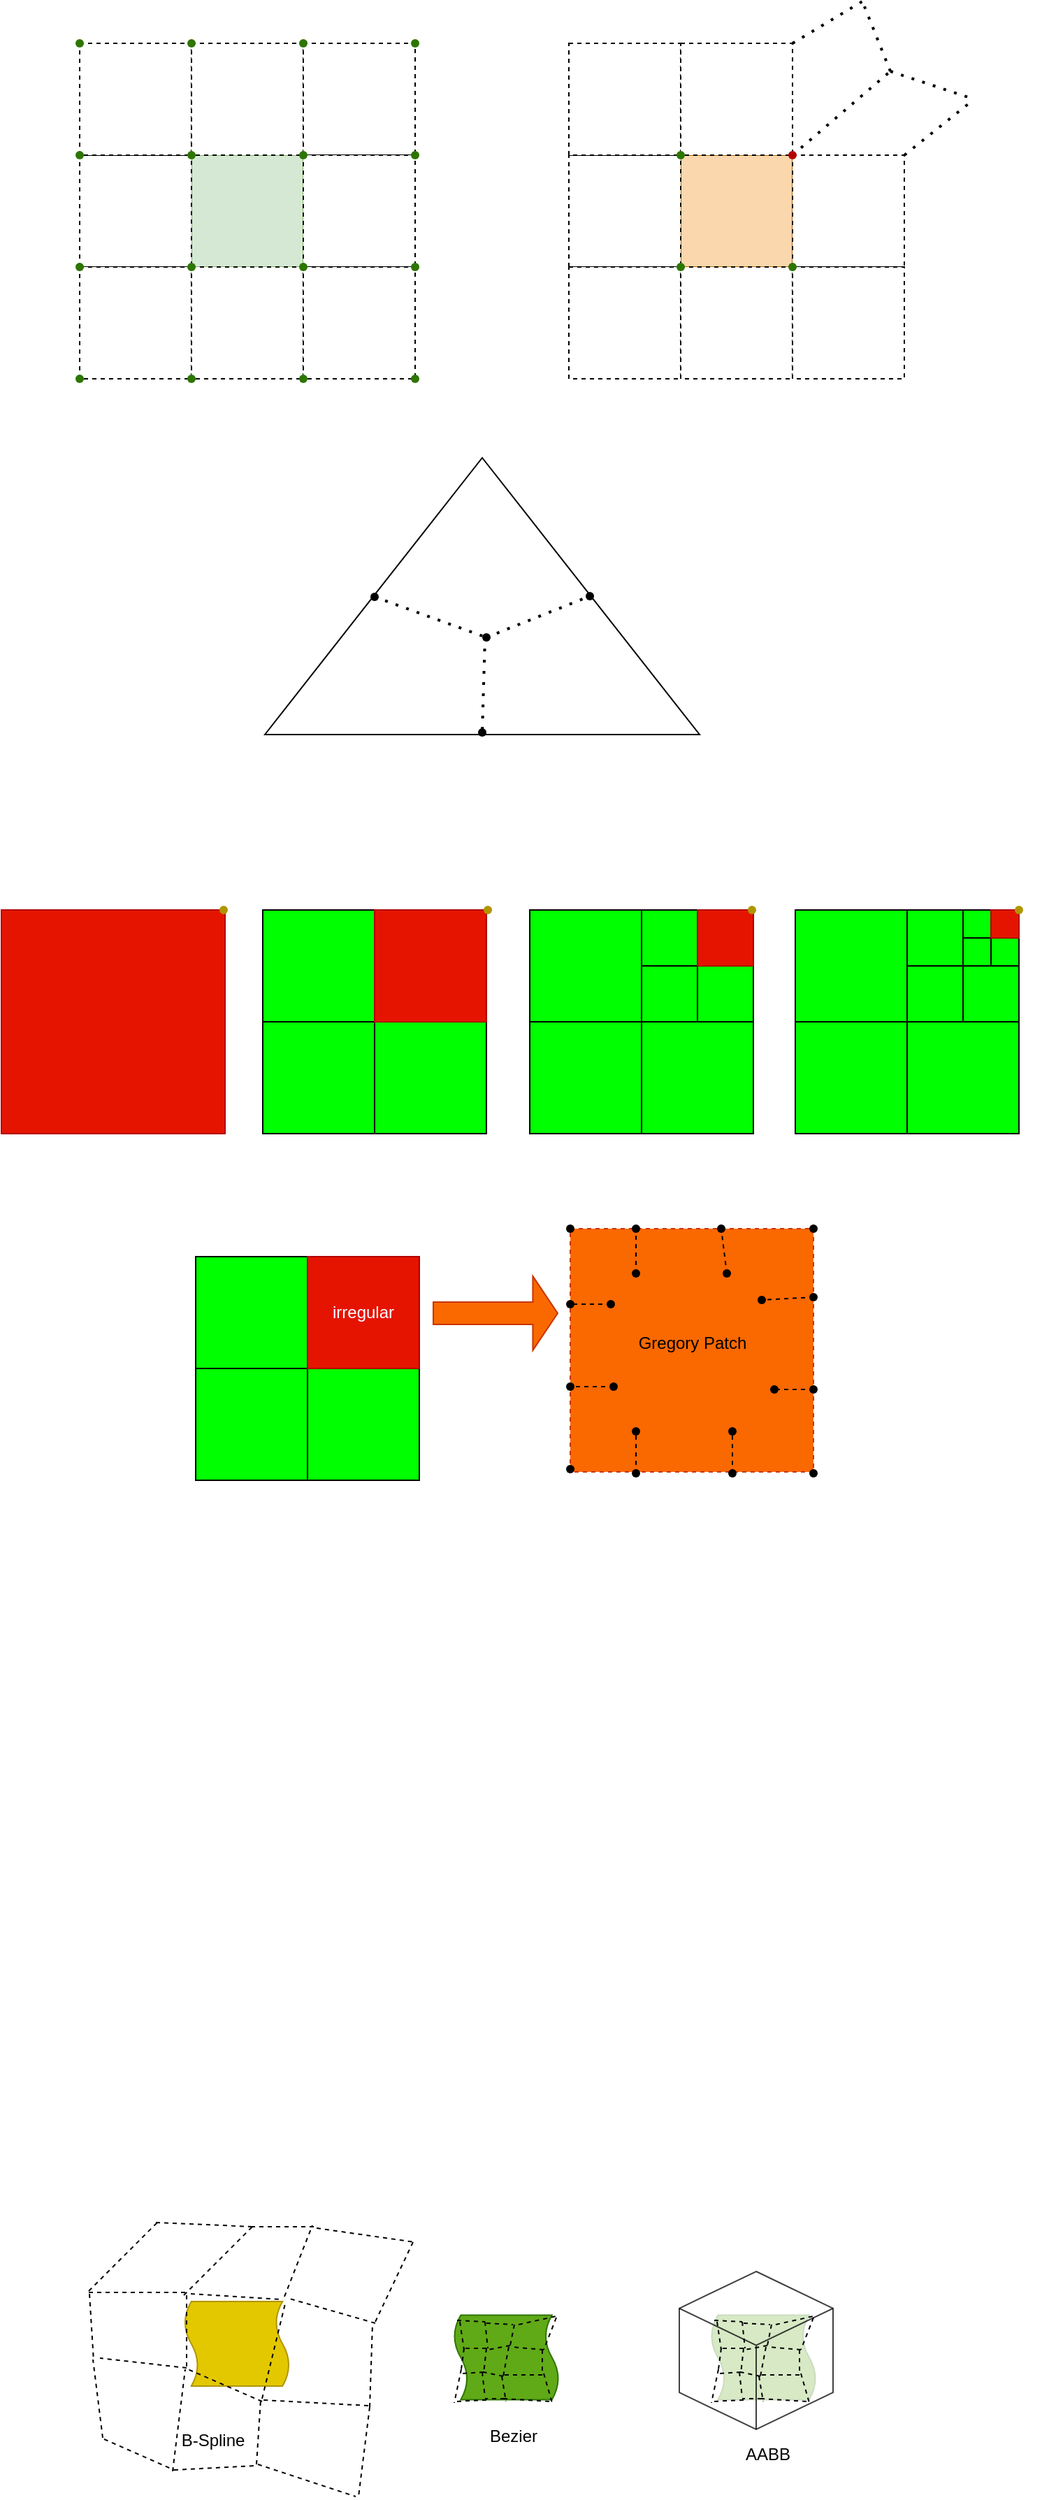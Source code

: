 <mxfile version="20.3.0" type="github">
  <diagram id="60bgIlNh2Vg72q0VYMYy" name="第 1 页">
    <mxGraphModel dx="1170" dy="588" grid="0" gridSize="10" guides="1" tooltips="1" connect="1" arrows="1" fold="1" page="1" pageScale="1" pageWidth="827" pageHeight="1169" math="0" shadow="0">
      <root>
        <mxCell id="0" />
        <mxCell id="1" parent="0" />
        <mxCell id="h0rkxNSzB1B67IDaAHmn-316" value="&lt;div style=&quot;text-align: left;&quot;&gt;&lt;br&gt;&lt;/div&gt;" style="shape=tape;whiteSpace=wrap;html=1;glass=0;fillColor=#60a917;rotation=-90;size=0.13;fontColor=#ffffff;strokeColor=#2D7600;" vertex="1" parent="1">
          <mxGeometry x="559" y="1668" width="60.5" height="75" as="geometry" />
        </mxCell>
        <mxCell id="h0rkxNSzB1B67IDaAHmn-238" value="&lt;div style=&quot;text-align: left;&quot;&gt;&lt;br&gt;&lt;/div&gt;" style="shape=tape;whiteSpace=wrap;html=1;glass=0;fillColor=#e3c800;rotation=-90;size=0.13;fontColor=#000000;strokeColor=#B09500;" vertex="1" parent="1">
          <mxGeometry x="182.25" y="1658.25" width="60.5" height="75" as="geometry" />
        </mxCell>
        <mxCell id="h0rkxNSzB1B67IDaAHmn-1" value="" style="whiteSpace=wrap;html=1;aspect=fixed;fillColor=#d5e8d4;strokeColor=#82b366;" vertex="1" parent="1">
          <mxGeometry x="180" y="130" width="80" height="80" as="geometry" />
        </mxCell>
        <mxCell id="h0rkxNSzB1B67IDaAHmn-2" value="" style="whiteSpace=wrap;html=1;aspect=fixed;dashed=1;" vertex="1" parent="1">
          <mxGeometry x="100" y="130" width="80" height="80" as="geometry" />
        </mxCell>
        <mxCell id="h0rkxNSzB1B67IDaAHmn-3" value="" style="whiteSpace=wrap;html=1;aspect=fixed;dashed=1;" vertex="1" parent="1">
          <mxGeometry x="100" y="50" width="80" height="80" as="geometry" />
        </mxCell>
        <mxCell id="h0rkxNSzB1B67IDaAHmn-4" value="" style="whiteSpace=wrap;html=1;aspect=fixed;dashed=1;" vertex="1" parent="1">
          <mxGeometry x="180" y="50" width="80" height="80" as="geometry" />
        </mxCell>
        <mxCell id="h0rkxNSzB1B67IDaAHmn-5" value="" style="whiteSpace=wrap;html=1;aspect=fixed;dashed=1;" vertex="1" parent="1">
          <mxGeometry x="260" y="50" width="80" height="80" as="geometry" />
        </mxCell>
        <mxCell id="h0rkxNSzB1B67IDaAHmn-6" value="" style="whiteSpace=wrap;html=1;aspect=fixed;dashed=1;" vertex="1" parent="1">
          <mxGeometry x="260" y="130" width="80" height="80" as="geometry" />
        </mxCell>
        <mxCell id="h0rkxNSzB1B67IDaAHmn-7" value="" style="whiteSpace=wrap;html=1;aspect=fixed;dashed=1;" vertex="1" parent="1">
          <mxGeometry x="100" y="210" width="80" height="80" as="geometry" />
        </mxCell>
        <mxCell id="h0rkxNSzB1B67IDaAHmn-8" value="" style="whiteSpace=wrap;html=1;aspect=fixed;dashed=1;" vertex="1" parent="1">
          <mxGeometry x="180" y="210" width="80" height="80" as="geometry" />
        </mxCell>
        <mxCell id="h0rkxNSzB1B67IDaAHmn-9" value="" style="whiteSpace=wrap;html=1;aspect=fixed;dashed=1;" vertex="1" parent="1">
          <mxGeometry x="260" y="210" width="80" height="80" as="geometry" />
        </mxCell>
        <mxCell id="h0rkxNSzB1B67IDaAHmn-11" value="" style="whiteSpace=wrap;html=1;aspect=fixed;fillColor=#fad7ac;strokeColor=#b46504;" vertex="1" parent="1">
          <mxGeometry x="530" y="130" width="80" height="80" as="geometry" />
        </mxCell>
        <mxCell id="h0rkxNSzB1B67IDaAHmn-12" value="" style="whiteSpace=wrap;html=1;aspect=fixed;dashed=1;" vertex="1" parent="1">
          <mxGeometry x="450" y="130" width="80" height="80" as="geometry" />
        </mxCell>
        <mxCell id="h0rkxNSzB1B67IDaAHmn-13" value="" style="whiteSpace=wrap;html=1;aspect=fixed;dashed=1;" vertex="1" parent="1">
          <mxGeometry x="450" y="50" width="80" height="80" as="geometry" />
        </mxCell>
        <mxCell id="h0rkxNSzB1B67IDaAHmn-14" value="" style="whiteSpace=wrap;html=1;aspect=fixed;dashed=1;" vertex="1" parent="1">
          <mxGeometry x="530" y="50" width="80" height="80" as="geometry" />
        </mxCell>
        <mxCell id="h0rkxNSzB1B67IDaAHmn-16" value="" style="whiteSpace=wrap;html=1;aspect=fixed;dashed=1;" vertex="1" parent="1">
          <mxGeometry x="610" y="130" width="80" height="80" as="geometry" />
        </mxCell>
        <mxCell id="h0rkxNSzB1B67IDaAHmn-17" value="" style="whiteSpace=wrap;html=1;aspect=fixed;dashed=1;" vertex="1" parent="1">
          <mxGeometry x="450" y="210" width="80" height="80" as="geometry" />
        </mxCell>
        <mxCell id="h0rkxNSzB1B67IDaAHmn-18" value="" style="whiteSpace=wrap;html=1;aspect=fixed;dashed=1;" vertex="1" parent="1">
          <mxGeometry x="530" y="210" width="80" height="80" as="geometry" />
        </mxCell>
        <mxCell id="h0rkxNSzB1B67IDaAHmn-19" value="" style="whiteSpace=wrap;html=1;aspect=fixed;dashed=1;" vertex="1" parent="1">
          <mxGeometry x="610" y="210" width="80" height="80" as="geometry" />
        </mxCell>
        <mxCell id="h0rkxNSzB1B67IDaAHmn-20" value="" style="endArrow=none;dashed=1;html=1;dashPattern=1 3;strokeWidth=2;rounded=0;exitX=1;exitY=0;exitDx=0;exitDy=0;" edge="1" parent="1" source="h0rkxNSzB1B67IDaAHmn-14">
          <mxGeometry width="50" height="50" relative="1" as="geometry">
            <mxPoint x="660" y="60" as="sourcePoint" />
            <mxPoint x="660" y="20" as="targetPoint" />
          </mxGeometry>
        </mxCell>
        <mxCell id="h0rkxNSzB1B67IDaAHmn-21" value="" style="endArrow=none;dashed=1;html=1;dashPattern=1 3;strokeWidth=2;rounded=0;" edge="1" parent="1">
          <mxGeometry width="50" height="50" relative="1" as="geometry">
            <mxPoint x="680" y="70" as="sourcePoint" />
            <mxPoint x="660" y="20" as="targetPoint" />
          </mxGeometry>
        </mxCell>
        <mxCell id="h0rkxNSzB1B67IDaAHmn-22" value="" style="endArrow=none;dashed=1;html=1;dashPattern=1 3;strokeWidth=2;rounded=0;exitX=0;exitY=0;exitDx=0;exitDy=0;" edge="1" parent="1" source="h0rkxNSzB1B67IDaAHmn-16">
          <mxGeometry width="50" height="50" relative="1" as="geometry">
            <mxPoint x="620.0" y="60" as="sourcePoint" />
            <mxPoint x="680" y="70" as="targetPoint" />
          </mxGeometry>
        </mxCell>
        <mxCell id="h0rkxNSzB1B67IDaAHmn-23" value="" style="endArrow=none;dashed=1;html=1;dashPattern=1 3;strokeWidth=2;rounded=0;" edge="1" parent="1">
          <mxGeometry width="50" height="50" relative="1" as="geometry">
            <mxPoint x="680" y="70" as="sourcePoint" />
            <mxPoint x="740" y="90" as="targetPoint" />
          </mxGeometry>
        </mxCell>
        <mxCell id="h0rkxNSzB1B67IDaAHmn-24" value="" style="endArrow=none;dashed=1;html=1;dashPattern=1 3;strokeWidth=2;rounded=0;exitX=1;exitY=0;exitDx=0;exitDy=0;" edge="1" parent="1" source="h0rkxNSzB1B67IDaAHmn-16">
          <mxGeometry width="50" height="50" relative="1" as="geometry">
            <mxPoint x="750" y="100" as="sourcePoint" />
            <mxPoint x="740" y="90" as="targetPoint" />
          </mxGeometry>
        </mxCell>
        <mxCell id="h0rkxNSzB1B67IDaAHmn-25" value="" style="shape=waypoint;sketch=0;fillStyle=solid;size=6;pointerEvents=1;points=[];fillColor=#60a917;resizable=0;rotatable=0;perimeter=centerPerimeter;snapToPoint=1;fontColor=#ffffff;strokeColor=#2D7600;" vertex="1" parent="1">
          <mxGeometry x="80" y="30" width="40" height="40" as="geometry" />
        </mxCell>
        <mxCell id="h0rkxNSzB1B67IDaAHmn-26" value="" style="shape=waypoint;sketch=0;fillStyle=solid;size=6;pointerEvents=1;points=[];fillColor=#60a917;resizable=0;rotatable=0;perimeter=centerPerimeter;snapToPoint=1;fontColor=#ffffff;strokeColor=#2D7600;" vertex="1" parent="1">
          <mxGeometry x="160" y="30" width="40" height="40" as="geometry" />
        </mxCell>
        <mxCell id="h0rkxNSzB1B67IDaAHmn-27" value="" style="shape=waypoint;sketch=0;fillStyle=solid;size=6;pointerEvents=1;points=[];fillColor=#60a917;resizable=0;rotatable=0;perimeter=centerPerimeter;snapToPoint=1;fontColor=#ffffff;strokeColor=#2D7600;" vertex="1" parent="1">
          <mxGeometry x="240" y="30" width="40" height="40" as="geometry" />
        </mxCell>
        <mxCell id="h0rkxNSzB1B67IDaAHmn-28" value="" style="shape=waypoint;sketch=0;fillStyle=solid;size=6;pointerEvents=1;points=[];fillColor=#60a917;resizable=0;rotatable=0;perimeter=centerPerimeter;snapToPoint=1;fontColor=#ffffff;strokeColor=#2D7600;" vertex="1" parent="1">
          <mxGeometry x="320" y="30" width="40" height="40" as="geometry" />
        </mxCell>
        <mxCell id="h0rkxNSzB1B67IDaAHmn-29" value="" style="shape=waypoint;sketch=0;fillStyle=solid;size=6;pointerEvents=1;points=[];fillColor=#60a917;resizable=0;rotatable=0;perimeter=centerPerimeter;snapToPoint=1;fontColor=#ffffff;strokeColor=#2D7600;" vertex="1" parent="1">
          <mxGeometry x="80" y="110" width="40" height="40" as="geometry" />
        </mxCell>
        <mxCell id="h0rkxNSzB1B67IDaAHmn-30" value="" style="shape=waypoint;sketch=0;fillStyle=solid;size=6;pointerEvents=1;points=[];fillColor=#60a917;resizable=0;rotatable=0;perimeter=centerPerimeter;snapToPoint=1;fontColor=#ffffff;strokeColor=#2D7600;" vertex="1" parent="1">
          <mxGeometry x="160" y="110" width="40" height="40" as="geometry" />
        </mxCell>
        <mxCell id="h0rkxNSzB1B67IDaAHmn-31" value="" style="shape=waypoint;sketch=0;fillStyle=solid;size=6;pointerEvents=1;points=[];fillColor=#60a917;resizable=0;rotatable=0;perimeter=centerPerimeter;snapToPoint=1;fontColor=#ffffff;strokeColor=#2D7600;" vertex="1" parent="1">
          <mxGeometry x="240" y="110" width="40" height="40" as="geometry" />
        </mxCell>
        <mxCell id="h0rkxNSzB1B67IDaAHmn-32" value="" style="shape=waypoint;sketch=0;fillStyle=solid;size=6;pointerEvents=1;points=[];fillColor=#60a917;resizable=0;rotatable=0;perimeter=centerPerimeter;snapToPoint=1;fontColor=#ffffff;strokeColor=#2D7600;" vertex="1" parent="1">
          <mxGeometry x="320" y="110" width="40" height="40" as="geometry" />
        </mxCell>
        <mxCell id="h0rkxNSzB1B67IDaAHmn-33" value="" style="shape=waypoint;sketch=0;fillStyle=solid;size=6;pointerEvents=1;points=[];fillColor=#60a917;resizable=0;rotatable=0;perimeter=centerPerimeter;snapToPoint=1;fontColor=#ffffff;strokeColor=#2D7600;" vertex="1" parent="1">
          <mxGeometry x="80" y="190" width="40" height="40" as="geometry" />
        </mxCell>
        <mxCell id="h0rkxNSzB1B67IDaAHmn-34" value="" style="shape=waypoint;sketch=0;fillStyle=solid;size=6;pointerEvents=1;points=[];fillColor=#60a917;resizable=0;rotatable=0;perimeter=centerPerimeter;snapToPoint=1;fontColor=#ffffff;strokeColor=#2D7600;" vertex="1" parent="1">
          <mxGeometry x="160" y="190" width="40" height="40" as="geometry" />
        </mxCell>
        <mxCell id="h0rkxNSzB1B67IDaAHmn-35" value="" style="shape=waypoint;sketch=0;fillStyle=solid;size=6;pointerEvents=1;points=[];fillColor=#60a917;resizable=0;rotatable=0;perimeter=centerPerimeter;snapToPoint=1;fontColor=#ffffff;strokeColor=#2D7600;" vertex="1" parent="1">
          <mxGeometry x="240" y="190" width="40" height="40" as="geometry" />
        </mxCell>
        <mxCell id="h0rkxNSzB1B67IDaAHmn-36" value="" style="shape=waypoint;sketch=0;fillStyle=solid;size=6;pointerEvents=1;points=[];fillColor=#60a917;resizable=0;rotatable=0;perimeter=centerPerimeter;snapToPoint=1;fontColor=#ffffff;strokeColor=#2D7600;" vertex="1" parent="1">
          <mxGeometry x="320" y="190" width="40" height="40" as="geometry" />
        </mxCell>
        <mxCell id="h0rkxNSzB1B67IDaAHmn-37" value="" style="shape=waypoint;sketch=0;fillStyle=solid;size=6;pointerEvents=1;points=[];fillColor=#60a917;resizable=0;rotatable=0;perimeter=centerPerimeter;snapToPoint=1;fontColor=#ffffff;strokeColor=#2D7600;" vertex="1" parent="1">
          <mxGeometry x="80" y="270" width="40" height="40" as="geometry" />
        </mxCell>
        <mxCell id="h0rkxNSzB1B67IDaAHmn-38" value="" style="shape=waypoint;sketch=0;fillStyle=solid;size=6;pointerEvents=1;points=[];fillColor=#60a917;resizable=0;rotatable=0;perimeter=centerPerimeter;snapToPoint=1;fontColor=#ffffff;strokeColor=#2D7600;" vertex="1" parent="1">
          <mxGeometry x="160" y="270" width="40" height="40" as="geometry" />
        </mxCell>
        <mxCell id="h0rkxNSzB1B67IDaAHmn-39" value="" style="shape=waypoint;sketch=0;fillStyle=solid;size=6;pointerEvents=1;points=[];fillColor=#60a917;resizable=0;rotatable=0;perimeter=centerPerimeter;snapToPoint=1;fontColor=#ffffff;strokeColor=#2D7600;" vertex="1" parent="1">
          <mxGeometry x="240" y="270" width="40" height="40" as="geometry" />
        </mxCell>
        <mxCell id="h0rkxNSzB1B67IDaAHmn-40" value="" style="shape=waypoint;sketch=0;fillStyle=solid;size=6;pointerEvents=1;points=[];fillColor=#60a917;resizable=0;rotatable=0;perimeter=centerPerimeter;snapToPoint=1;fontColor=#ffffff;strokeColor=#2D7600;" vertex="1" parent="1">
          <mxGeometry x="320" y="270" width="40" height="40" as="geometry" />
        </mxCell>
        <mxCell id="h0rkxNSzB1B67IDaAHmn-41" value="" style="shape=waypoint;sketch=0;fillStyle=solid;size=6;pointerEvents=1;points=[];fillColor=#60a917;resizable=0;rotatable=0;perimeter=centerPerimeter;snapToPoint=1;fontColor=#ffffff;strokeColor=#2D7600;" vertex="1" parent="1">
          <mxGeometry x="510" y="110" width="40" height="40" as="geometry" />
        </mxCell>
        <mxCell id="h0rkxNSzB1B67IDaAHmn-42" value="" style="shape=waypoint;sketch=0;fillStyle=solid;size=6;pointerEvents=1;points=[];fillColor=#e51400;resizable=0;rotatable=0;perimeter=centerPerimeter;snapToPoint=1;fontColor=#ffffff;strokeColor=#B20000;" vertex="1" parent="1">
          <mxGeometry x="590" y="110" width="40" height="40" as="geometry" />
        </mxCell>
        <mxCell id="h0rkxNSzB1B67IDaAHmn-43" value="" style="shape=waypoint;sketch=0;fillStyle=solid;size=6;pointerEvents=1;points=[];fillColor=#60a917;resizable=0;rotatable=0;perimeter=centerPerimeter;snapToPoint=1;fontColor=#ffffff;strokeColor=#2D7600;" vertex="1" parent="1">
          <mxGeometry x="510" y="190" width="40" height="40" as="geometry" />
        </mxCell>
        <mxCell id="h0rkxNSzB1B67IDaAHmn-44" value="" style="shape=waypoint;sketch=0;fillStyle=solid;size=6;pointerEvents=1;points=[];fillColor=#60a917;resizable=0;rotatable=0;perimeter=centerPerimeter;snapToPoint=1;fontColor=#ffffff;strokeColor=#2D7600;" vertex="1" parent="1">
          <mxGeometry x="590" y="190" width="40" height="40" as="geometry" />
        </mxCell>
        <mxCell id="h0rkxNSzB1B67IDaAHmn-45" value="" style="triangle;whiteSpace=wrap;html=1;rotation=-90;" vertex="1" parent="1">
          <mxGeometry x="289" y="290" width="198" height="311" as="geometry" />
        </mxCell>
        <mxCell id="h0rkxNSzB1B67IDaAHmn-46" value="" style="shape=waypoint;sketch=0;fillStyle=solid;size=6;pointerEvents=1;points=[];fillColor=none;resizable=0;rotatable=0;perimeter=centerPerimeter;snapToPoint=1;" vertex="1" parent="1">
          <mxGeometry x="291" y="426" width="40" height="40" as="geometry" />
        </mxCell>
        <mxCell id="h0rkxNSzB1B67IDaAHmn-47" value="" style="shape=waypoint;sketch=0;fillStyle=solid;size=6;pointerEvents=1;points=[];fillColor=none;resizable=0;rotatable=0;perimeter=centerPerimeter;snapToPoint=1;" vertex="1" parent="1">
          <mxGeometry x="445" y="425.5" width="40" height="40" as="geometry" />
        </mxCell>
        <mxCell id="h0rkxNSzB1B67IDaAHmn-49" value="" style="shape=waypoint;sketch=0;fillStyle=solid;size=6;pointerEvents=1;points=[];fillColor=none;resizable=0;rotatable=0;perimeter=centerPerimeter;snapToPoint=1;" vertex="1" parent="1">
          <mxGeometry x="371" y="455" width="40" height="40" as="geometry" />
        </mxCell>
        <mxCell id="h0rkxNSzB1B67IDaAHmn-50" value="" style="endArrow=none;dashed=1;html=1;dashPattern=1 3;strokeWidth=2;rounded=0;" edge="1" parent="1" source="h0rkxNSzB1B67IDaAHmn-46" target="h0rkxNSzB1B67IDaAHmn-49">
          <mxGeometry width="50" height="50" relative="1" as="geometry">
            <mxPoint x="220" y="463" as="sourcePoint" />
            <mxPoint x="270" y="413" as="targetPoint" />
          </mxGeometry>
        </mxCell>
        <mxCell id="h0rkxNSzB1B67IDaAHmn-52" value="" style="endArrow=none;dashed=1;html=1;dashPattern=1 3;strokeWidth=2;rounded=0;entryX=0.467;entryY=0.618;entryDx=0;entryDy=0;entryPerimeter=0;exitX=0.495;exitY=0.369;exitDx=0;exitDy=0;exitPerimeter=0;" edge="1" parent="1" source="h0rkxNSzB1B67IDaAHmn-49" target="h0rkxNSzB1B67IDaAHmn-47">
          <mxGeometry width="50" height="50" relative="1" as="geometry">
            <mxPoint x="321" y="456" as="sourcePoint" />
            <mxPoint x="401.0" y="485" as="targetPoint" />
          </mxGeometry>
        </mxCell>
        <mxCell id="h0rkxNSzB1B67IDaAHmn-53" value="" style="endArrow=none;dashed=1;html=1;dashPattern=1 3;strokeWidth=2;rounded=0;startArrow=none;" edge="1" parent="1" source="h0rkxNSzB1B67IDaAHmn-48">
          <mxGeometry width="50" height="50" relative="1" as="geometry">
            <mxPoint x="390" y="475" as="sourcePoint" />
            <mxPoint x="388" y="545" as="targetPoint" />
          </mxGeometry>
        </mxCell>
        <mxCell id="h0rkxNSzB1B67IDaAHmn-54" value="" style="whiteSpace=wrap;html=1;aspect=fixed;fillColor=#00FF00;" vertex="1" parent="1">
          <mxGeometry x="422" y="670" width="80" height="80" as="geometry" />
        </mxCell>
        <mxCell id="h0rkxNSzB1B67IDaAHmn-55" value="" style="whiteSpace=wrap;html=1;aspect=fixed;fillColor=#00FF00;" vertex="1" parent="1">
          <mxGeometry x="502" y="670" width="40" height="40" as="geometry" />
        </mxCell>
        <mxCell id="h0rkxNSzB1B67IDaAHmn-56" value="" style="whiteSpace=wrap;html=1;aspect=fixed;fillColor=#00FF00;" vertex="1" parent="1">
          <mxGeometry x="422" y="750" width="80" height="80" as="geometry" />
        </mxCell>
        <mxCell id="h0rkxNSzB1B67IDaAHmn-57" value="" style="whiteSpace=wrap;html=1;aspect=fixed;fillColor=#00FF00;" vertex="1" parent="1">
          <mxGeometry x="502" y="750" width="80" height="80" as="geometry" />
        </mxCell>
        <mxCell id="h0rkxNSzB1B67IDaAHmn-58" value="" style="whiteSpace=wrap;html=1;aspect=fixed;fillColor=#00FF00;" vertex="1" parent="1">
          <mxGeometry x="502" y="710" width="40" height="40" as="geometry" />
        </mxCell>
        <mxCell id="h0rkxNSzB1B67IDaAHmn-59" value="" style="whiteSpace=wrap;html=1;aspect=fixed;fillColor=#00FF00;" vertex="1" parent="1">
          <mxGeometry x="542" y="710" width="40" height="40" as="geometry" />
        </mxCell>
        <mxCell id="h0rkxNSzB1B67IDaAHmn-60" value="" style="whiteSpace=wrap;html=1;aspect=fixed;fillColor=#e51400;fontColor=#ffffff;strokeColor=#B20000;" vertex="1" parent="1">
          <mxGeometry x="542" y="670" width="40" height="40" as="geometry" />
        </mxCell>
        <mxCell id="h0rkxNSzB1B67IDaAHmn-61" value="" style="whiteSpace=wrap;html=1;aspect=fixed;fillColor=#00FF00;" vertex="1" parent="1">
          <mxGeometry x="231" y="670" width="80" height="80" as="geometry" />
        </mxCell>
        <mxCell id="h0rkxNSzB1B67IDaAHmn-63" value="" style="whiteSpace=wrap;html=1;aspect=fixed;fillColor=#00FF00;" vertex="1" parent="1">
          <mxGeometry x="231" y="750" width="80" height="80" as="geometry" />
        </mxCell>
        <mxCell id="h0rkxNSzB1B67IDaAHmn-64" value="" style="whiteSpace=wrap;html=1;aspect=fixed;fillColor=#00FF00;" vertex="1" parent="1">
          <mxGeometry x="311" y="750" width="80" height="80" as="geometry" />
        </mxCell>
        <mxCell id="h0rkxNSzB1B67IDaAHmn-68" value="" style="whiteSpace=wrap;html=1;aspect=fixed;fillColor=#e51400;fontColor=#ffffff;strokeColor=#B20000;" vertex="1" parent="1">
          <mxGeometry x="311" y="670" width="80" height="80" as="geometry" />
        </mxCell>
        <mxCell id="h0rkxNSzB1B67IDaAHmn-69" value="" style="whiteSpace=wrap;html=1;aspect=fixed;fillColor=#00FF00;" vertex="1" parent="1">
          <mxGeometry x="612" y="670" width="80" height="80" as="geometry" />
        </mxCell>
        <mxCell id="h0rkxNSzB1B67IDaAHmn-70" value="" style="whiteSpace=wrap;html=1;aspect=fixed;fillColor=#00FF00;" vertex="1" parent="1">
          <mxGeometry x="692" y="670" width="40" height="40" as="geometry" />
        </mxCell>
        <mxCell id="h0rkxNSzB1B67IDaAHmn-71" value="" style="whiteSpace=wrap;html=1;aspect=fixed;fillColor=#00FF00;" vertex="1" parent="1">
          <mxGeometry x="612" y="750" width="80" height="80" as="geometry" />
        </mxCell>
        <mxCell id="h0rkxNSzB1B67IDaAHmn-72" value="" style="whiteSpace=wrap;html=1;aspect=fixed;fillColor=#00FF00;" vertex="1" parent="1">
          <mxGeometry x="692" y="750" width="80" height="80" as="geometry" />
        </mxCell>
        <mxCell id="h0rkxNSzB1B67IDaAHmn-73" value="" style="whiteSpace=wrap;html=1;aspect=fixed;fillColor=#00FF00;" vertex="1" parent="1">
          <mxGeometry x="692" y="710" width="40" height="40" as="geometry" />
        </mxCell>
        <mxCell id="h0rkxNSzB1B67IDaAHmn-74" value="" style="whiteSpace=wrap;html=1;aspect=fixed;fillColor=#00FF00;" vertex="1" parent="1">
          <mxGeometry x="732" y="710" width="40" height="40" as="geometry" />
        </mxCell>
        <mxCell id="h0rkxNSzB1B67IDaAHmn-77" value="" style="whiteSpace=wrap;html=1;aspect=fixed;fillColor=#00FF00;" vertex="1" parent="1">
          <mxGeometry x="732" y="670" width="20" height="20" as="geometry" />
        </mxCell>
        <mxCell id="h0rkxNSzB1B67IDaAHmn-78" value="" style="whiteSpace=wrap;html=1;aspect=fixed;fillColor=#00FF00;" vertex="1" parent="1">
          <mxGeometry x="732" y="690" width="20" height="20" as="geometry" />
        </mxCell>
        <mxCell id="h0rkxNSzB1B67IDaAHmn-79" value="" style="whiteSpace=wrap;html=1;aspect=fixed;fillColor=#00FF00;" vertex="1" parent="1">
          <mxGeometry x="752" y="690" width="20" height="20" as="geometry" />
        </mxCell>
        <mxCell id="h0rkxNSzB1B67IDaAHmn-80" value="" style="whiteSpace=wrap;html=1;aspect=fixed;fillColor=#e51400;fontColor=#ffffff;strokeColor=#B20000;" vertex="1" parent="1">
          <mxGeometry x="752" y="670" width="20" height="20" as="geometry" />
        </mxCell>
        <mxCell id="h0rkxNSzB1B67IDaAHmn-81" value="" style="shape=waypoint;sketch=0;fillStyle=solid;size=6;pointerEvents=1;points=[];fillColor=#e3c800;resizable=0;rotatable=0;perimeter=centerPerimeter;snapToPoint=1;fontColor=#000000;strokeColor=#B09500;" vertex="1" parent="1">
          <mxGeometry x="372" y="650" width="40" height="40" as="geometry" />
        </mxCell>
        <mxCell id="h0rkxNSzB1B67IDaAHmn-84" value="" style="shape=waypoint;sketch=0;fillStyle=solid;size=6;pointerEvents=1;points=[];fillColor=#e3c800;resizable=0;rotatable=0;perimeter=centerPerimeter;snapToPoint=1;fontColor=#000000;strokeColor=#B09500;" vertex="1" parent="1">
          <mxGeometry x="561" y="650" width="40" height="40" as="geometry" />
        </mxCell>
        <mxCell id="h0rkxNSzB1B67IDaAHmn-85" value="" style="shape=waypoint;sketch=0;fillStyle=solid;size=6;pointerEvents=1;points=[];fillColor=#e3c800;resizable=0;rotatable=0;perimeter=centerPerimeter;snapToPoint=1;fontColor=#000000;strokeColor=#B09500;" vertex="1" parent="1">
          <mxGeometry x="752" y="650" width="40" height="40" as="geometry" />
        </mxCell>
        <mxCell id="h0rkxNSzB1B67IDaAHmn-89" value="" style="whiteSpace=wrap;html=1;aspect=fixed;fillColor=#e51400;fontColor=#ffffff;strokeColor=#B20000;" vertex="1" parent="1">
          <mxGeometry x="44" y="670" width="160" height="160" as="geometry" />
        </mxCell>
        <mxCell id="h0rkxNSzB1B67IDaAHmn-90" value="" style="shape=waypoint;sketch=0;fillStyle=solid;size=6;pointerEvents=1;points=[];fillColor=#e3c800;resizable=0;rotatable=0;perimeter=centerPerimeter;snapToPoint=1;fontColor=#000000;strokeColor=#B09500;" vertex="1" parent="1">
          <mxGeometry x="183" y="650" width="40" height="40" as="geometry" />
        </mxCell>
        <mxCell id="h0rkxNSzB1B67IDaAHmn-48" value="" style="shape=waypoint;sketch=0;fillStyle=solid;size=6;pointerEvents=1;points=[];fillColor=none;resizable=0;rotatable=0;perimeter=centerPerimeter;snapToPoint=1;" vertex="1" parent="1">
          <mxGeometry x="368" y="523" width="40" height="40" as="geometry" />
        </mxCell>
        <mxCell id="h0rkxNSzB1B67IDaAHmn-91" value="" style="endArrow=none;dashed=1;html=1;dashPattern=1 3;strokeWidth=2;rounded=0;" edge="1" parent="1" target="h0rkxNSzB1B67IDaAHmn-48">
          <mxGeometry width="50" height="50" relative="1" as="geometry">
            <mxPoint x="390" y="475" as="sourcePoint" />
            <mxPoint x="388" y="545" as="targetPoint" />
          </mxGeometry>
        </mxCell>
        <mxCell id="h0rkxNSzB1B67IDaAHmn-92" value="" style="whiteSpace=wrap;html=1;aspect=fixed;fillColor=#fa6800;dashed=1;fontColor=#000000;strokeColor=#C73500;" vertex="1" parent="1">
          <mxGeometry x="451" y="898" width="174" height="174" as="geometry" />
        </mxCell>
        <mxCell id="h0rkxNSzB1B67IDaAHmn-93" value="" style="shape=waypoint;sketch=0;fillStyle=solid;size=6;pointerEvents=1;points=[];fillColor=none;resizable=0;rotatable=0;perimeter=centerPerimeter;snapToPoint=1;" vertex="1" parent="1">
          <mxGeometry x="431" y="878" width="40" height="40" as="geometry" />
        </mxCell>
        <mxCell id="h0rkxNSzB1B67IDaAHmn-95" value="" style="shape=waypoint;sketch=0;fillStyle=solid;size=6;pointerEvents=1;points=[];fillColor=none;resizable=0;rotatable=0;perimeter=centerPerimeter;snapToPoint=1;" vertex="1" parent="1">
          <mxGeometry x="478" y="878" width="40" height="40" as="geometry" />
        </mxCell>
        <mxCell id="h0rkxNSzB1B67IDaAHmn-96" value="" style="shape=waypoint;sketch=0;fillStyle=solid;size=6;pointerEvents=1;points=[];fillColor=none;resizable=0;rotatable=0;perimeter=centerPerimeter;snapToPoint=1;" vertex="1" parent="1">
          <mxGeometry x="539" y="878" width="40" height="40" as="geometry" />
        </mxCell>
        <mxCell id="h0rkxNSzB1B67IDaAHmn-97" value="" style="shape=waypoint;sketch=0;fillStyle=solid;size=6;pointerEvents=1;points=[];fillColor=none;resizable=0;rotatable=0;perimeter=centerPerimeter;snapToPoint=1;" vertex="1" parent="1">
          <mxGeometry x="605" y="878" width="40" height="40" as="geometry" />
        </mxCell>
        <mxCell id="h0rkxNSzB1B67IDaAHmn-98" value="" style="shape=waypoint;sketch=0;fillStyle=solid;size=6;pointerEvents=1;points=[];fillColor=none;resizable=0;rotatable=0;perimeter=centerPerimeter;snapToPoint=1;" vertex="1" parent="1">
          <mxGeometry x="431" y="932" width="40" height="40" as="geometry" />
        </mxCell>
        <mxCell id="h0rkxNSzB1B67IDaAHmn-99" value="" style="shape=waypoint;sketch=0;fillStyle=solid;size=6;pointerEvents=1;points=[];fillColor=none;resizable=0;rotatable=0;perimeter=centerPerimeter;snapToPoint=1;" vertex="1" parent="1">
          <mxGeometry x="431" y="991" width="40" height="40" as="geometry" />
        </mxCell>
        <mxCell id="h0rkxNSzB1B67IDaAHmn-100" value="" style="shape=waypoint;sketch=0;fillStyle=solid;size=6;pointerEvents=1;points=[];fillColor=none;resizable=0;rotatable=0;perimeter=centerPerimeter;snapToPoint=1;" vertex="1" parent="1">
          <mxGeometry x="431" y="1050" width="40" height="40" as="geometry" />
        </mxCell>
        <mxCell id="h0rkxNSzB1B67IDaAHmn-101" value="" style="shape=waypoint;sketch=0;fillStyle=solid;size=6;pointerEvents=1;points=[];fillColor=none;resizable=0;rotatable=0;perimeter=centerPerimeter;snapToPoint=1;" vertex="1" parent="1">
          <mxGeometry x="478" y="1053" width="40" height="40" as="geometry" />
        </mxCell>
        <mxCell id="h0rkxNSzB1B67IDaAHmn-102" value="" style="shape=waypoint;sketch=0;fillStyle=solid;size=6;pointerEvents=1;points=[];fillColor=none;resizable=0;rotatable=0;perimeter=centerPerimeter;snapToPoint=1;" vertex="1" parent="1">
          <mxGeometry x="547" y="1053" width="40" height="40" as="geometry" />
        </mxCell>
        <mxCell id="h0rkxNSzB1B67IDaAHmn-103" value="" style="shape=waypoint;sketch=0;fillStyle=solid;size=6;pointerEvents=1;points=[];fillColor=none;resizable=0;rotatable=0;perimeter=centerPerimeter;snapToPoint=1;" vertex="1" parent="1">
          <mxGeometry x="605" y="1053" width="40" height="40" as="geometry" />
        </mxCell>
        <mxCell id="h0rkxNSzB1B67IDaAHmn-104" value="" style="shape=waypoint;sketch=0;fillStyle=solid;size=6;pointerEvents=1;points=[];fillColor=none;resizable=0;rotatable=0;perimeter=centerPerimeter;snapToPoint=1;" vertex="1" parent="1">
          <mxGeometry x="605" y="927" width="40" height="40" as="geometry" />
        </mxCell>
        <mxCell id="h0rkxNSzB1B67IDaAHmn-105" value="" style="shape=waypoint;sketch=0;fillStyle=solid;size=6;pointerEvents=1;points=[];fillColor=none;resizable=0;rotatable=0;perimeter=centerPerimeter;snapToPoint=1;" vertex="1" parent="1">
          <mxGeometry x="605" y="993" width="40" height="40" as="geometry" />
        </mxCell>
        <mxCell id="h0rkxNSzB1B67IDaAHmn-106" value="" style="shape=waypoint;sketch=0;fillStyle=solid;size=6;pointerEvents=1;points=[];fillColor=none;resizable=0;rotatable=0;perimeter=centerPerimeter;snapToPoint=1;" vertex="1" parent="1">
          <mxGeometry x="478" y="910" width="40" height="40" as="geometry" />
        </mxCell>
        <mxCell id="h0rkxNSzB1B67IDaAHmn-107" value="" style="shape=waypoint;sketch=0;fillStyle=solid;size=6;pointerEvents=1;points=[];fillColor=none;resizable=0;rotatable=0;perimeter=centerPerimeter;snapToPoint=1;" vertex="1" parent="1">
          <mxGeometry x="460" y="932" width="40" height="40" as="geometry" />
        </mxCell>
        <mxCell id="h0rkxNSzB1B67IDaAHmn-108" value="" style="shape=waypoint;sketch=0;fillStyle=solid;size=6;pointerEvents=1;points=[];fillColor=none;resizable=0;rotatable=0;perimeter=centerPerimeter;snapToPoint=1;" vertex="1" parent="1">
          <mxGeometry x="462" y="991" width="40" height="40" as="geometry" />
        </mxCell>
        <mxCell id="h0rkxNSzB1B67IDaAHmn-109" value="" style="shape=waypoint;sketch=0;fillStyle=solid;size=6;pointerEvents=1;points=[];fillColor=none;resizable=0;rotatable=0;perimeter=centerPerimeter;snapToPoint=1;" vertex="1" parent="1">
          <mxGeometry x="478" y="1023" width="40" height="40" as="geometry" />
        </mxCell>
        <mxCell id="h0rkxNSzB1B67IDaAHmn-110" value="" style="shape=waypoint;sketch=0;fillStyle=solid;size=6;pointerEvents=1;points=[];fillColor=none;resizable=0;rotatable=0;perimeter=centerPerimeter;snapToPoint=1;" vertex="1" parent="1">
          <mxGeometry x="543" y="910" width="40" height="40" as="geometry" />
        </mxCell>
        <mxCell id="h0rkxNSzB1B67IDaAHmn-111" value="" style="shape=waypoint;sketch=0;fillStyle=solid;size=6;pointerEvents=1;points=[];fillColor=none;resizable=0;rotatable=0;perimeter=centerPerimeter;snapToPoint=1;" vertex="1" parent="1">
          <mxGeometry x="568" y="929" width="40" height="40" as="geometry" />
        </mxCell>
        <mxCell id="h0rkxNSzB1B67IDaAHmn-112" value="" style="shape=waypoint;sketch=0;fillStyle=solid;size=6;pointerEvents=1;points=[];fillColor=none;resizable=0;rotatable=0;perimeter=centerPerimeter;snapToPoint=1;" vertex="1" parent="1">
          <mxGeometry x="577" y="993" width="40" height="40" as="geometry" />
        </mxCell>
        <mxCell id="h0rkxNSzB1B67IDaAHmn-113" value="" style="shape=waypoint;sketch=0;fillStyle=solid;size=6;pointerEvents=1;points=[];fillColor=none;resizable=0;rotatable=0;perimeter=centerPerimeter;snapToPoint=1;" vertex="1" parent="1">
          <mxGeometry x="547" y="1023" width="40" height="40" as="geometry" />
        </mxCell>
        <mxCell id="h0rkxNSzB1B67IDaAHmn-114" value="" style="endArrow=none;dashed=1;html=1;rounded=0;exitX=0.577;exitY=0.408;exitDx=0;exitDy=0;exitPerimeter=0;" edge="1" parent="1" source="h0rkxNSzB1B67IDaAHmn-106" target="h0rkxNSzB1B67IDaAHmn-95">
          <mxGeometry width="50" height="50" relative="1" as="geometry">
            <mxPoint x="367" y="943" as="sourcePoint" />
            <mxPoint x="417" y="893" as="targetPoint" />
          </mxGeometry>
        </mxCell>
        <mxCell id="h0rkxNSzB1B67IDaAHmn-116" value="" style="endArrow=none;dashed=1;html=1;rounded=0;exitX=0.43;exitY=0.526;exitDx=0;exitDy=0;exitPerimeter=0;" edge="1" parent="1" source="h0rkxNSzB1B67IDaAHmn-110" target="h0rkxNSzB1B67IDaAHmn-96">
          <mxGeometry width="50" height="50" relative="1" as="geometry">
            <mxPoint x="508" y="940" as="sourcePoint" />
            <mxPoint x="508" y="908" as="targetPoint" />
          </mxGeometry>
        </mxCell>
        <mxCell id="h0rkxNSzB1B67IDaAHmn-117" value="" style="endArrow=none;dashed=1;html=1;rounded=0;entryX=0.521;entryY=0.577;entryDx=0;entryDy=0;entryPerimeter=0;" edge="1" parent="1" source="h0rkxNSzB1B67IDaAHmn-107" target="h0rkxNSzB1B67IDaAHmn-98">
          <mxGeometry width="50" height="50" relative="1" as="geometry">
            <mxPoint x="518" y="950" as="sourcePoint" />
            <mxPoint x="518" y="918" as="targetPoint" />
          </mxGeometry>
        </mxCell>
        <mxCell id="h0rkxNSzB1B67IDaAHmn-118" value="" style="endArrow=none;dashed=1;html=1;rounded=0;" edge="1" parent="1" source="h0rkxNSzB1B67IDaAHmn-104" target="h0rkxNSzB1B67IDaAHmn-111">
          <mxGeometry width="50" height="50" relative="1" as="geometry">
            <mxPoint x="528" y="960" as="sourcePoint" />
            <mxPoint x="528" y="928" as="targetPoint" />
          </mxGeometry>
        </mxCell>
        <mxCell id="h0rkxNSzB1B67IDaAHmn-119" value="" style="endArrow=none;dashed=1;html=1;rounded=0;exitX=0.524;exitY=0.432;exitDx=0;exitDy=0;exitPerimeter=0;" edge="1" parent="1" source="h0rkxNSzB1B67IDaAHmn-108" target="h0rkxNSzB1B67IDaAHmn-99">
          <mxGeometry width="50" height="50" relative="1" as="geometry">
            <mxPoint x="538" y="970" as="sourcePoint" />
            <mxPoint x="538" y="938" as="targetPoint" />
          </mxGeometry>
        </mxCell>
        <mxCell id="h0rkxNSzB1B67IDaAHmn-120" value="" style="endArrow=none;dashed=1;html=1;rounded=0;exitX=0.595;exitY=0.481;exitDx=0;exitDy=0;exitPerimeter=0;entryX=0.575;entryY=0.609;entryDx=0;entryDy=0;entryPerimeter=0;" edge="1" parent="1" source="h0rkxNSzB1B67IDaAHmn-105" target="h0rkxNSzB1B67IDaAHmn-112">
          <mxGeometry width="50" height="50" relative="1" as="geometry">
            <mxPoint x="548" y="980" as="sourcePoint" />
            <mxPoint x="548" y="948" as="targetPoint" />
          </mxGeometry>
        </mxCell>
        <mxCell id="h0rkxNSzB1B67IDaAHmn-121" value="" style="endArrow=none;dashed=1;html=1;rounded=0;exitX=0.596;exitY=0.528;exitDx=0;exitDy=0;exitPerimeter=0;" edge="1" parent="1" source="h0rkxNSzB1B67IDaAHmn-102" target="h0rkxNSzB1B67IDaAHmn-113">
          <mxGeometry width="50" height="50" relative="1" as="geometry">
            <mxPoint x="558" y="990" as="sourcePoint" />
            <mxPoint x="558" y="958" as="targetPoint" />
          </mxGeometry>
        </mxCell>
        <mxCell id="h0rkxNSzB1B67IDaAHmn-122" value="" style="endArrow=none;dashed=1;html=1;rounded=0;exitX=0.587;exitY=0.449;exitDx=0;exitDy=0;exitPerimeter=0;entryX=0.568;entryY=0.391;entryDx=0;entryDy=0;entryPerimeter=0;" edge="1" parent="1" source="h0rkxNSzB1B67IDaAHmn-101" target="h0rkxNSzB1B67IDaAHmn-109">
          <mxGeometry width="50" height="50" relative="1" as="geometry">
            <mxPoint x="568" y="1000" as="sourcePoint" />
            <mxPoint x="568" y="968" as="targetPoint" />
          </mxGeometry>
        </mxCell>
        <mxCell id="h0rkxNSzB1B67IDaAHmn-135" value="Gregory Patch" style="text;html=1;align=center;verticalAlign=middle;resizable=0;points=[];autosize=1;strokeColor=none;fillColor=none;" vertex="1" parent="1">
          <mxGeometry x="490.5" y="967" width="95" height="26" as="geometry" />
        </mxCell>
        <mxCell id="h0rkxNSzB1B67IDaAHmn-136" value="" style="whiteSpace=wrap;html=1;aspect=fixed;fillColor=#00FF00;" vertex="1" parent="1">
          <mxGeometry x="183" y="918" width="80" height="80" as="geometry" />
        </mxCell>
        <mxCell id="h0rkxNSzB1B67IDaAHmn-137" value="" style="whiteSpace=wrap;html=1;aspect=fixed;fillColor=#00FF00;" vertex="1" parent="1">
          <mxGeometry x="183" y="998" width="80" height="80" as="geometry" />
        </mxCell>
        <mxCell id="h0rkxNSzB1B67IDaAHmn-138" value="" style="whiteSpace=wrap;html=1;aspect=fixed;fillColor=#00FF00;" vertex="1" parent="1">
          <mxGeometry x="263" y="998" width="80" height="80" as="geometry" />
        </mxCell>
        <mxCell id="h0rkxNSzB1B67IDaAHmn-139" value="irregular" style="whiteSpace=wrap;html=1;aspect=fixed;fillColor=#e51400;fontColor=#ffffff;strokeColor=#B20000;" vertex="1" parent="1">
          <mxGeometry x="263" y="918" width="80" height="80" as="geometry" />
        </mxCell>
        <mxCell id="h0rkxNSzB1B67IDaAHmn-140" value="" style="shape=singleArrow;whiteSpace=wrap;html=1;fillColor=#fa6800;fontColor=#000000;strokeColor=#C73500;" vertex="1" parent="1">
          <mxGeometry x="353" y="932" width="89" height="53" as="geometry" />
        </mxCell>
        <mxCell id="h0rkxNSzB1B67IDaAHmn-214" value="" style="endArrow=none;dashed=1;html=1;rounded=0;" edge="1" parent="1">
          <mxGeometry width="50" height="50" relative="1" as="geometry">
            <mxPoint x="106.5" y="1658" as="sourcePoint" />
            <mxPoint x="156.5" y="1608" as="targetPoint" />
          </mxGeometry>
        </mxCell>
        <mxCell id="h0rkxNSzB1B67IDaAHmn-215" value="" style="endArrow=none;dashed=1;html=1;rounded=0;" edge="1" parent="1">
          <mxGeometry width="50" height="50" relative="1" as="geometry">
            <mxPoint x="106.5" y="1659" as="sourcePoint" />
            <mxPoint x="176.5" y="1659" as="targetPoint" />
          </mxGeometry>
        </mxCell>
        <mxCell id="h0rkxNSzB1B67IDaAHmn-216" value="" style="endArrow=none;dashed=1;html=1;rounded=0;" edge="1" parent="1">
          <mxGeometry width="50" height="50" relative="1" as="geometry">
            <mxPoint x="174.5" y="1661" as="sourcePoint" />
            <mxPoint x="224.5" y="1611" as="targetPoint" />
          </mxGeometry>
        </mxCell>
        <mxCell id="h0rkxNSzB1B67IDaAHmn-217" value="" style="endArrow=none;dashed=1;html=1;rounded=0;" edge="1" parent="1">
          <mxGeometry width="50" height="50" relative="1" as="geometry">
            <mxPoint x="154.5" y="1609" as="sourcePoint" />
            <mxPoint x="224.5" y="1612" as="targetPoint" />
          </mxGeometry>
        </mxCell>
        <mxCell id="h0rkxNSzB1B67IDaAHmn-218" value="" style="endArrow=none;dashed=1;html=1;rounded=0;" edge="1" parent="1">
          <mxGeometry width="50" height="50" relative="1" as="geometry">
            <mxPoint x="222.5" y="1612" as="sourcePoint" />
            <mxPoint x="269.5" y="1612" as="targetPoint" />
          </mxGeometry>
        </mxCell>
        <mxCell id="h0rkxNSzB1B67IDaAHmn-219" value="" style="endArrow=none;dashed=1;html=1;rounded=0;" edge="1" parent="1">
          <mxGeometry width="50" height="50" relative="1" as="geometry">
            <mxPoint x="246.5" y="1662" as="sourcePoint" />
            <mxPoint x="266.5" y="1611" as="targetPoint" />
          </mxGeometry>
        </mxCell>
        <mxCell id="h0rkxNSzB1B67IDaAHmn-220" value="" style="endArrow=none;dashed=1;html=1;rounded=0;" edge="1" parent="1">
          <mxGeometry width="50" height="50" relative="1" as="geometry">
            <mxPoint x="179.5" y="1660" as="sourcePoint" />
            <mxPoint x="243.5" y="1664" as="targetPoint" />
          </mxGeometry>
        </mxCell>
        <mxCell id="h0rkxNSzB1B67IDaAHmn-221" value="" style="endArrow=none;dashed=1;html=1;rounded=0;" edge="1" parent="1">
          <mxGeometry width="50" height="50" relative="1" as="geometry">
            <mxPoint x="311.5" y="1681" as="sourcePoint" />
            <mxPoint x="248.5" y="1663" as="targetPoint" />
          </mxGeometry>
        </mxCell>
        <mxCell id="h0rkxNSzB1B67IDaAHmn-222" value="" style="endArrow=none;dashed=1;html=1;rounded=0;" edge="1" parent="1">
          <mxGeometry width="50" height="50" relative="1" as="geometry">
            <mxPoint x="338.5" y="1623" as="sourcePoint" />
            <mxPoint x="311.5" y="1680" as="targetPoint" />
          </mxGeometry>
        </mxCell>
        <mxCell id="h0rkxNSzB1B67IDaAHmn-223" value="" style="endArrow=none;dashed=1;html=1;rounded=0;" edge="1" parent="1">
          <mxGeometry width="50" height="50" relative="1" as="geometry">
            <mxPoint x="269.5" y="1613" as="sourcePoint" />
            <mxPoint x="339.5" y="1623" as="targetPoint" />
          </mxGeometry>
        </mxCell>
        <mxCell id="h0rkxNSzB1B67IDaAHmn-224" value="" style="endArrow=none;dashed=1;html=1;rounded=0;" edge="1" parent="1">
          <mxGeometry width="50" height="50" relative="1" as="geometry">
            <mxPoint x="107" y="1660" as="sourcePoint" />
            <mxPoint x="110" y="1708" as="targetPoint" />
          </mxGeometry>
        </mxCell>
        <mxCell id="h0rkxNSzB1B67IDaAHmn-225" value="" style="endArrow=none;dashed=1;html=1;rounded=0;" edge="1" parent="1">
          <mxGeometry width="50" height="50" relative="1" as="geometry">
            <mxPoint x="176.5" y="1713" as="sourcePoint" />
            <mxPoint x="114.5" y="1706" as="targetPoint" />
          </mxGeometry>
        </mxCell>
        <mxCell id="h0rkxNSzB1B67IDaAHmn-226" value="" style="endArrow=none;dashed=1;html=1;rounded=0;" edge="1" parent="1">
          <mxGeometry width="50" height="50" relative="1" as="geometry">
            <mxPoint x="176.5" y="1712" as="sourcePoint" />
            <mxPoint x="176.5" y="1661" as="targetPoint" />
          </mxGeometry>
        </mxCell>
        <mxCell id="h0rkxNSzB1B67IDaAHmn-227" value="" style="endArrow=none;dashed=1;html=1;rounded=0;" edge="1" parent="1">
          <mxGeometry width="50" height="50" relative="1" as="geometry">
            <mxPoint x="230.5" y="1737" as="sourcePoint" />
            <mxPoint x="177.5" y="1714" as="targetPoint" />
          </mxGeometry>
        </mxCell>
        <mxCell id="h0rkxNSzB1B67IDaAHmn-228" value="" style="endArrow=none;dashed=1;html=1;rounded=0;" edge="1" parent="1">
          <mxGeometry width="50" height="50" relative="1" as="geometry">
            <mxPoint x="230.5" y="1735" as="sourcePoint" />
            <mxPoint x="247.5" y="1665" as="targetPoint" />
          </mxGeometry>
        </mxCell>
        <mxCell id="h0rkxNSzB1B67IDaAHmn-229" value="" style="endArrow=none;dashed=1;html=1;rounded=0;" edge="1" parent="1">
          <mxGeometry width="50" height="50" relative="1" as="geometry">
            <mxPoint x="306.5" y="1740" as="sourcePoint" />
            <mxPoint x="231.5" y="1736" as="targetPoint" />
          </mxGeometry>
        </mxCell>
        <mxCell id="h0rkxNSzB1B67IDaAHmn-230" value="" style="endArrow=none;dashed=1;html=1;rounded=0;" edge="1" parent="1">
          <mxGeometry width="50" height="50" relative="1" as="geometry">
            <mxPoint x="307.5" y="1741" as="sourcePoint" />
            <mxPoint x="309.5" y="1682" as="targetPoint" />
          </mxGeometry>
        </mxCell>
        <mxCell id="h0rkxNSzB1B67IDaAHmn-231" value="" style="endArrow=none;dashed=1;html=1;rounded=0;" edge="1" parent="1">
          <mxGeometry width="50" height="50" relative="1" as="geometry">
            <mxPoint x="116.5" y="1763" as="sourcePoint" />
            <mxPoint x="109.5" y="1707" as="targetPoint" />
          </mxGeometry>
        </mxCell>
        <mxCell id="h0rkxNSzB1B67IDaAHmn-232" value="" style="endArrow=none;dashed=1;html=1;rounded=0;" edge="1" parent="1">
          <mxGeometry width="50" height="50" relative="1" as="geometry">
            <mxPoint x="117.5" y="1764" as="sourcePoint" />
            <mxPoint x="167.5" y="1786" as="targetPoint" />
          </mxGeometry>
        </mxCell>
        <mxCell id="h0rkxNSzB1B67IDaAHmn-233" value="" style="endArrow=none;dashed=1;html=1;rounded=0;" edge="1" parent="1">
          <mxGeometry width="50" height="50" relative="1" as="geometry">
            <mxPoint x="166.5" y="1787" as="sourcePoint" />
            <mxPoint x="175.5" y="1714" as="targetPoint" />
          </mxGeometry>
        </mxCell>
        <mxCell id="h0rkxNSzB1B67IDaAHmn-234" value="" style="endArrow=none;dashed=1;html=1;rounded=0;" edge="1" parent="1">
          <mxGeometry width="50" height="50" relative="1" as="geometry">
            <mxPoint x="226.5" y="1782" as="sourcePoint" />
            <mxPoint x="229.5" y="1736" as="targetPoint" />
          </mxGeometry>
        </mxCell>
        <mxCell id="h0rkxNSzB1B67IDaAHmn-235" value="" style="endArrow=none;dashed=1;html=1;rounded=0;" edge="1" parent="1">
          <mxGeometry width="50" height="50" relative="1" as="geometry">
            <mxPoint x="167.5" y="1786" as="sourcePoint" />
            <mxPoint x="225.5" y="1783" as="targetPoint" />
          </mxGeometry>
        </mxCell>
        <mxCell id="h0rkxNSzB1B67IDaAHmn-236" value="" style="endArrow=none;dashed=1;html=1;rounded=0;" edge="1" parent="1">
          <mxGeometry width="50" height="50" relative="1" as="geometry">
            <mxPoint x="227.5" y="1782" as="sourcePoint" />
            <mxPoint x="297.5" y="1805" as="targetPoint" />
          </mxGeometry>
        </mxCell>
        <mxCell id="h0rkxNSzB1B67IDaAHmn-237" value="" style="endArrow=none;dashed=1;html=1;rounded=0;" edge="1" parent="1">
          <mxGeometry width="50" height="50" relative="1" as="geometry">
            <mxPoint x="307.5" y="1741" as="sourcePoint" />
            <mxPoint x="299.5" y="1805" as="targetPoint" />
          </mxGeometry>
        </mxCell>
        <mxCell id="h0rkxNSzB1B67IDaAHmn-197" value="" style="html=1;whiteSpace=wrap;shape=isoCube2;backgroundOutline=1;isoAngle=15;glass=1;fillColor=#FFFFFF;opacity=75;" vertex="1" parent="1">
          <mxGeometry x="529" y="1644" width="110" height="113" as="geometry" />
        </mxCell>
        <mxCell id="h0rkxNSzB1B67IDaAHmn-240" value="&lt;div style=&quot;text-align: left;&quot;&gt;&lt;br&gt;&lt;/div&gt;" style="shape=tape;whiteSpace=wrap;html=1;glass=0;fillColor=#60a917;rotation=-90;size=0.13;fontColor=#ffffff;strokeColor=#2D7600;" vertex="1" parent="1">
          <mxGeometry x="375" y="1668" width="60.5" height="75" as="geometry" />
        </mxCell>
        <mxCell id="h0rkxNSzB1B67IDaAHmn-241" value="" style="endArrow=none;dashed=1;html=1;rounded=0;" edge="1" parent="1">
          <mxGeometry width="50" height="50" relative="1" as="geometry">
            <mxPoint x="370" y="1679" as="sourcePoint" />
            <mxPoint x="390" y="1680" as="targetPoint" />
          </mxGeometry>
        </mxCell>
        <mxCell id="h0rkxNSzB1B67IDaAHmn-242" value="" style="endArrow=none;dashed=1;html=1;rounded=0;" edge="1" parent="1">
          <mxGeometry width="50" height="50" relative="1" as="geometry">
            <mxPoint x="391" y="1681" as="sourcePoint" />
            <mxPoint x="410" y="1682" as="targetPoint" />
          </mxGeometry>
        </mxCell>
        <mxCell id="h0rkxNSzB1B67IDaAHmn-243" value="" style="endArrow=none;dashed=1;html=1;rounded=0;" edge="1" parent="1">
          <mxGeometry width="50" height="50" relative="1" as="geometry">
            <mxPoint x="414" y="1682" as="sourcePoint" />
            <mxPoint x="441" y="1676" as="targetPoint" />
          </mxGeometry>
        </mxCell>
        <mxCell id="h0rkxNSzB1B67IDaAHmn-244" value="" style="endArrow=none;dashed=1;html=1;rounded=0;" edge="1" parent="1">
          <mxGeometry width="50" height="50" relative="1" as="geometry">
            <mxPoint x="372" y="1680" as="sourcePoint" />
            <mxPoint x="375" y="1700" as="targetPoint" />
          </mxGeometry>
        </mxCell>
        <mxCell id="h0rkxNSzB1B67IDaAHmn-245" value="" style="endArrow=none;dashed=1;html=1;rounded=0;" edge="1" parent="1">
          <mxGeometry width="50" height="50" relative="1" as="geometry">
            <mxPoint x="390" y="1680" as="sourcePoint" />
            <mxPoint x="392" y="1699" as="targetPoint" />
          </mxGeometry>
        </mxCell>
        <mxCell id="h0rkxNSzB1B67IDaAHmn-246" value="" style="endArrow=none;dashed=1;html=1;rounded=0;" edge="1" parent="1">
          <mxGeometry width="50" height="50" relative="1" as="geometry">
            <mxPoint x="411" y="1682" as="sourcePoint" />
            <mxPoint x="408" y="1697" as="targetPoint" />
          </mxGeometry>
        </mxCell>
        <mxCell id="h0rkxNSzB1B67IDaAHmn-247" value="" style="endArrow=none;dashed=1;html=1;rounded=0;" edge="1" parent="1">
          <mxGeometry width="50" height="50" relative="1" as="geometry">
            <mxPoint x="441" y="1677" as="sourcePoint" />
            <mxPoint x="432" y="1700" as="targetPoint" />
          </mxGeometry>
        </mxCell>
        <mxCell id="h0rkxNSzB1B67IDaAHmn-248" value="" style="endArrow=none;dashed=1;html=1;rounded=0;" edge="1" parent="1">
          <mxGeometry width="50" height="50" relative="1" as="geometry">
            <mxPoint x="375" y="1699" as="sourcePoint" />
            <mxPoint x="373" y="1714" as="targetPoint" />
          </mxGeometry>
        </mxCell>
        <mxCell id="h0rkxNSzB1B67IDaAHmn-249" value="" style="endArrow=none;dashed=1;html=1;rounded=0;" edge="1" parent="1">
          <mxGeometry width="50" height="50" relative="1" as="geometry">
            <mxPoint x="373" y="1714" as="sourcePoint" />
            <mxPoint x="368" y="1738" as="targetPoint" />
          </mxGeometry>
        </mxCell>
        <mxCell id="h0rkxNSzB1B67IDaAHmn-250" value="" style="endArrow=none;dashed=1;html=1;rounded=0;" edge="1" parent="1">
          <mxGeometry width="50" height="50" relative="1" as="geometry">
            <mxPoint x="391" y="1699" as="sourcePoint" />
            <mxPoint x="376" y="1699" as="targetPoint" />
          </mxGeometry>
        </mxCell>
        <mxCell id="h0rkxNSzB1B67IDaAHmn-251" value="" style="endArrow=none;dashed=1;html=1;rounded=0;" edge="1" parent="1">
          <mxGeometry width="50" height="50" relative="1" as="geometry">
            <mxPoint x="408" y="1697" as="sourcePoint" />
            <mxPoint x="392" y="1700" as="targetPoint" />
          </mxGeometry>
        </mxCell>
        <mxCell id="h0rkxNSzB1B67IDaAHmn-252" value="" style="endArrow=none;dashed=1;html=1;rounded=0;" edge="1" parent="1">
          <mxGeometry width="50" height="50" relative="1" as="geometry">
            <mxPoint x="432" y="1700" as="sourcePoint" />
            <mxPoint x="409" y="1698" as="targetPoint" />
          </mxGeometry>
        </mxCell>
        <mxCell id="h0rkxNSzB1B67IDaAHmn-253" value="" style="endArrow=none;dashed=1;html=1;rounded=0;" edge="1" parent="1">
          <mxGeometry width="50" height="50" relative="1" as="geometry">
            <mxPoint x="389" y="1716" as="sourcePoint" />
            <mxPoint x="374" y="1717" as="targetPoint" />
          </mxGeometry>
        </mxCell>
        <mxCell id="h0rkxNSzB1B67IDaAHmn-254" value="" style="endArrow=none;dashed=1;html=1;rounded=0;" edge="1" parent="1">
          <mxGeometry width="50" height="50" relative="1" as="geometry">
            <mxPoint x="391" y="1736" as="sourcePoint" />
            <mxPoint x="369" y="1737" as="targetPoint" />
          </mxGeometry>
        </mxCell>
        <mxCell id="h0rkxNSzB1B67IDaAHmn-255" value="" style="endArrow=none;dashed=1;html=1;rounded=0;" edge="1" parent="1">
          <mxGeometry width="50" height="50" relative="1" as="geometry">
            <mxPoint x="404" y="1735" as="sourcePoint" />
            <mxPoint x="390" y="1735" as="targetPoint" />
          </mxGeometry>
        </mxCell>
        <mxCell id="h0rkxNSzB1B67IDaAHmn-256" value="" style="endArrow=none;dashed=1;html=1;rounded=0;" edge="1" parent="1">
          <mxGeometry width="50" height="50" relative="1" as="geometry">
            <mxPoint x="403" y="1719" as="sourcePoint" />
            <mxPoint x="389" y="1716" as="targetPoint" />
          </mxGeometry>
        </mxCell>
        <mxCell id="h0rkxNSzB1B67IDaAHmn-257" value="" style="endArrow=none;dashed=1;html=1;rounded=0;" edge="1" parent="1">
          <mxGeometry width="50" height="50" relative="1" as="geometry">
            <mxPoint x="391" y="1699" as="sourcePoint" />
            <mxPoint x="389" y="1717" as="targetPoint" />
          </mxGeometry>
        </mxCell>
        <mxCell id="h0rkxNSzB1B67IDaAHmn-258" value="" style="endArrow=none;dashed=1;html=1;rounded=0;" edge="1" parent="1">
          <mxGeometry width="50" height="50" relative="1" as="geometry">
            <mxPoint x="407" y="1698" as="sourcePoint" />
            <mxPoint x="403" y="1719" as="targetPoint" />
          </mxGeometry>
        </mxCell>
        <mxCell id="h0rkxNSzB1B67IDaAHmn-259" value="" style="endArrow=none;dashed=1;html=1;rounded=0;" edge="1" parent="1">
          <mxGeometry width="50" height="50" relative="1" as="geometry">
            <mxPoint x="431" y="1700" as="sourcePoint" />
            <mxPoint x="431" y="1716" as="targetPoint" />
          </mxGeometry>
        </mxCell>
        <mxCell id="h0rkxNSzB1B67IDaAHmn-260" value="" style="endArrow=none;dashed=1;html=1;rounded=0;" edge="1" parent="1">
          <mxGeometry width="50" height="50" relative="1" as="geometry">
            <mxPoint x="431" y="1718" as="sourcePoint" />
            <mxPoint x="404" y="1718" as="targetPoint" />
          </mxGeometry>
        </mxCell>
        <mxCell id="h0rkxNSzB1B67IDaAHmn-261" value="" style="endArrow=none;dashed=1;html=1;rounded=0;" edge="1" parent="1">
          <mxGeometry width="50" height="50" relative="1" as="geometry">
            <mxPoint x="388" y="1716" as="sourcePoint" />
            <mxPoint x="390" y="1734" as="targetPoint" />
          </mxGeometry>
        </mxCell>
        <mxCell id="h0rkxNSzB1B67IDaAHmn-262" value="" style="endArrow=none;dashed=1;html=1;rounded=0;" edge="1" parent="1">
          <mxGeometry width="50" height="50" relative="1" as="geometry">
            <mxPoint x="402" y="1719" as="sourcePoint" />
            <mxPoint x="405" y="1737" as="targetPoint" />
          </mxGeometry>
        </mxCell>
        <mxCell id="h0rkxNSzB1B67IDaAHmn-263" value="" style="endArrow=none;dashed=1;html=1;rounded=0;" edge="1" parent="1">
          <mxGeometry width="50" height="50" relative="1" as="geometry">
            <mxPoint x="432" y="1717" as="sourcePoint" />
            <mxPoint x="438" y="1738" as="targetPoint" />
          </mxGeometry>
        </mxCell>
        <mxCell id="h0rkxNSzB1B67IDaAHmn-264" value="" style="endArrow=none;dashed=1;html=1;rounded=0;" edge="1" parent="1">
          <mxGeometry width="50" height="50" relative="1" as="geometry">
            <mxPoint x="436" y="1737" as="sourcePoint" />
            <mxPoint x="404" y="1735" as="targetPoint" />
          </mxGeometry>
        </mxCell>
        <mxCell id="h0rkxNSzB1B67IDaAHmn-317" value="" style="endArrow=none;dashed=1;html=1;rounded=0;" edge="1" parent="1">
          <mxGeometry width="50" height="50" relative="1" as="geometry">
            <mxPoint x="554" y="1679" as="sourcePoint" />
            <mxPoint x="574" y="1680" as="targetPoint" />
          </mxGeometry>
        </mxCell>
        <mxCell id="h0rkxNSzB1B67IDaAHmn-318" value="" style="endArrow=none;dashed=1;html=1;rounded=0;" edge="1" parent="1">
          <mxGeometry width="50" height="50" relative="1" as="geometry">
            <mxPoint x="575" y="1681" as="sourcePoint" />
            <mxPoint x="594" y="1682" as="targetPoint" />
          </mxGeometry>
        </mxCell>
        <mxCell id="h0rkxNSzB1B67IDaAHmn-319" value="" style="endArrow=none;dashed=1;html=1;rounded=0;" edge="1" parent="1">
          <mxGeometry width="50" height="50" relative="1" as="geometry">
            <mxPoint x="598" y="1682" as="sourcePoint" />
            <mxPoint x="625" y="1676" as="targetPoint" />
          </mxGeometry>
        </mxCell>
        <mxCell id="h0rkxNSzB1B67IDaAHmn-320" value="" style="endArrow=none;dashed=1;html=1;rounded=0;" edge="1" parent="1">
          <mxGeometry width="50" height="50" relative="1" as="geometry">
            <mxPoint x="556" y="1680" as="sourcePoint" />
            <mxPoint x="559" y="1700" as="targetPoint" />
          </mxGeometry>
        </mxCell>
        <mxCell id="h0rkxNSzB1B67IDaAHmn-321" value="" style="endArrow=none;dashed=1;html=1;rounded=0;" edge="1" parent="1">
          <mxGeometry width="50" height="50" relative="1" as="geometry">
            <mxPoint x="574" y="1680" as="sourcePoint" />
            <mxPoint x="576" y="1699" as="targetPoint" />
          </mxGeometry>
        </mxCell>
        <mxCell id="h0rkxNSzB1B67IDaAHmn-322" value="" style="endArrow=none;dashed=1;html=1;rounded=0;" edge="1" parent="1">
          <mxGeometry width="50" height="50" relative="1" as="geometry">
            <mxPoint x="595" y="1682" as="sourcePoint" />
            <mxPoint x="592" y="1697" as="targetPoint" />
          </mxGeometry>
        </mxCell>
        <mxCell id="h0rkxNSzB1B67IDaAHmn-323" value="" style="endArrow=none;dashed=1;html=1;rounded=0;" edge="1" parent="1">
          <mxGeometry width="50" height="50" relative="1" as="geometry">
            <mxPoint x="625" y="1677" as="sourcePoint" />
            <mxPoint x="616" y="1700" as="targetPoint" />
          </mxGeometry>
        </mxCell>
        <mxCell id="h0rkxNSzB1B67IDaAHmn-324" value="" style="endArrow=none;dashed=1;html=1;rounded=0;" edge="1" parent="1">
          <mxGeometry width="50" height="50" relative="1" as="geometry">
            <mxPoint x="559" y="1699" as="sourcePoint" />
            <mxPoint x="557" y="1714" as="targetPoint" />
          </mxGeometry>
        </mxCell>
        <mxCell id="h0rkxNSzB1B67IDaAHmn-325" value="" style="endArrow=none;dashed=1;html=1;rounded=0;" edge="1" parent="1">
          <mxGeometry width="50" height="50" relative="1" as="geometry">
            <mxPoint x="557" y="1714" as="sourcePoint" />
            <mxPoint x="552" y="1738" as="targetPoint" />
          </mxGeometry>
        </mxCell>
        <mxCell id="h0rkxNSzB1B67IDaAHmn-326" value="" style="endArrow=none;dashed=1;html=1;rounded=0;" edge="1" parent="1">
          <mxGeometry width="50" height="50" relative="1" as="geometry">
            <mxPoint x="575" y="1699" as="sourcePoint" />
            <mxPoint x="560" y="1699" as="targetPoint" />
          </mxGeometry>
        </mxCell>
        <mxCell id="h0rkxNSzB1B67IDaAHmn-327" value="" style="endArrow=none;dashed=1;html=1;rounded=0;" edge="1" parent="1">
          <mxGeometry width="50" height="50" relative="1" as="geometry">
            <mxPoint x="592" y="1697" as="sourcePoint" />
            <mxPoint x="576" y="1700" as="targetPoint" />
          </mxGeometry>
        </mxCell>
        <mxCell id="h0rkxNSzB1B67IDaAHmn-328" value="" style="endArrow=none;dashed=1;html=1;rounded=0;" edge="1" parent="1">
          <mxGeometry width="50" height="50" relative="1" as="geometry">
            <mxPoint x="616" y="1700" as="sourcePoint" />
            <mxPoint x="593" y="1698" as="targetPoint" />
          </mxGeometry>
        </mxCell>
        <mxCell id="h0rkxNSzB1B67IDaAHmn-329" value="" style="endArrow=none;dashed=1;html=1;rounded=0;" edge="1" parent="1">
          <mxGeometry width="50" height="50" relative="1" as="geometry">
            <mxPoint x="573" y="1716" as="sourcePoint" />
            <mxPoint x="558" y="1717" as="targetPoint" />
          </mxGeometry>
        </mxCell>
        <mxCell id="h0rkxNSzB1B67IDaAHmn-330" value="" style="endArrow=none;dashed=1;html=1;rounded=0;" edge="1" parent="1">
          <mxGeometry width="50" height="50" relative="1" as="geometry">
            <mxPoint x="575" y="1736" as="sourcePoint" />
            <mxPoint x="553" y="1737" as="targetPoint" />
          </mxGeometry>
        </mxCell>
        <mxCell id="h0rkxNSzB1B67IDaAHmn-331" value="" style="endArrow=none;dashed=1;html=1;rounded=0;" edge="1" parent="1">
          <mxGeometry width="50" height="50" relative="1" as="geometry">
            <mxPoint x="588" y="1735" as="sourcePoint" />
            <mxPoint x="574" y="1735" as="targetPoint" />
          </mxGeometry>
        </mxCell>
        <mxCell id="h0rkxNSzB1B67IDaAHmn-332" value="" style="endArrow=none;dashed=1;html=1;rounded=0;" edge="1" parent="1">
          <mxGeometry width="50" height="50" relative="1" as="geometry">
            <mxPoint x="587" y="1719" as="sourcePoint" />
            <mxPoint x="573" y="1716" as="targetPoint" />
          </mxGeometry>
        </mxCell>
        <mxCell id="h0rkxNSzB1B67IDaAHmn-333" value="" style="endArrow=none;dashed=1;html=1;rounded=0;" edge="1" parent="1">
          <mxGeometry width="50" height="50" relative="1" as="geometry">
            <mxPoint x="575" y="1699" as="sourcePoint" />
            <mxPoint x="573" y="1717" as="targetPoint" />
          </mxGeometry>
        </mxCell>
        <mxCell id="h0rkxNSzB1B67IDaAHmn-334" value="" style="endArrow=none;dashed=1;html=1;rounded=0;" edge="1" parent="1">
          <mxGeometry width="50" height="50" relative="1" as="geometry">
            <mxPoint x="591" y="1698" as="sourcePoint" />
            <mxPoint x="587" y="1719" as="targetPoint" />
          </mxGeometry>
        </mxCell>
        <mxCell id="h0rkxNSzB1B67IDaAHmn-335" value="" style="endArrow=none;dashed=1;html=1;rounded=0;" edge="1" parent="1">
          <mxGeometry width="50" height="50" relative="1" as="geometry">
            <mxPoint x="615" y="1700" as="sourcePoint" />
            <mxPoint x="615" y="1716" as="targetPoint" />
          </mxGeometry>
        </mxCell>
        <mxCell id="h0rkxNSzB1B67IDaAHmn-336" value="" style="endArrow=none;dashed=1;html=1;rounded=0;" edge="1" parent="1">
          <mxGeometry width="50" height="50" relative="1" as="geometry">
            <mxPoint x="615" y="1718" as="sourcePoint" />
            <mxPoint x="588" y="1718" as="targetPoint" />
          </mxGeometry>
        </mxCell>
        <mxCell id="h0rkxNSzB1B67IDaAHmn-337" value="" style="endArrow=none;dashed=1;html=1;rounded=0;" edge="1" parent="1">
          <mxGeometry width="50" height="50" relative="1" as="geometry">
            <mxPoint x="572" y="1716" as="sourcePoint" />
            <mxPoint x="574" y="1734" as="targetPoint" />
          </mxGeometry>
        </mxCell>
        <mxCell id="h0rkxNSzB1B67IDaAHmn-338" value="" style="endArrow=none;dashed=1;html=1;rounded=0;" edge="1" parent="1">
          <mxGeometry width="50" height="50" relative="1" as="geometry">
            <mxPoint x="586" y="1719" as="sourcePoint" />
            <mxPoint x="589" y="1737" as="targetPoint" />
          </mxGeometry>
        </mxCell>
        <mxCell id="h0rkxNSzB1B67IDaAHmn-339" value="" style="endArrow=none;dashed=1;html=1;rounded=0;" edge="1" parent="1">
          <mxGeometry width="50" height="50" relative="1" as="geometry">
            <mxPoint x="616" y="1717" as="sourcePoint" />
            <mxPoint x="622" y="1738" as="targetPoint" />
          </mxGeometry>
        </mxCell>
        <mxCell id="h0rkxNSzB1B67IDaAHmn-340" value="" style="endArrow=none;dashed=1;html=1;rounded=0;" edge="1" parent="1">
          <mxGeometry width="50" height="50" relative="1" as="geometry">
            <mxPoint x="620" y="1737" as="sourcePoint" />
            <mxPoint x="588" y="1735" as="targetPoint" />
          </mxGeometry>
        </mxCell>
        <mxCell id="h0rkxNSzB1B67IDaAHmn-343" value="B-Spline" style="text;html=1;align=center;verticalAlign=middle;resizable=0;points=[];autosize=1;strokeColor=none;fillColor=none;" vertex="1" parent="1">
          <mxGeometry x="163" y="1752" width="63" height="26" as="geometry" />
        </mxCell>
        <mxCell id="h0rkxNSzB1B67IDaAHmn-344" value="Bezier" style="text;html=1;align=center;verticalAlign=middle;resizable=0;points=[];autosize=1;strokeColor=none;fillColor=none;" vertex="1" parent="1">
          <mxGeometry x="383.5" y="1749" width="52" height="26" as="geometry" />
        </mxCell>
        <mxCell id="h0rkxNSzB1B67IDaAHmn-345" value="AABB" style="text;html=1;align=center;verticalAlign=middle;resizable=0;points=[];autosize=1;strokeColor=none;fillColor=none;" vertex="1" parent="1">
          <mxGeometry x="567" y="1762" width="50" height="26" as="geometry" />
        </mxCell>
      </root>
    </mxGraphModel>
  </diagram>
</mxfile>
